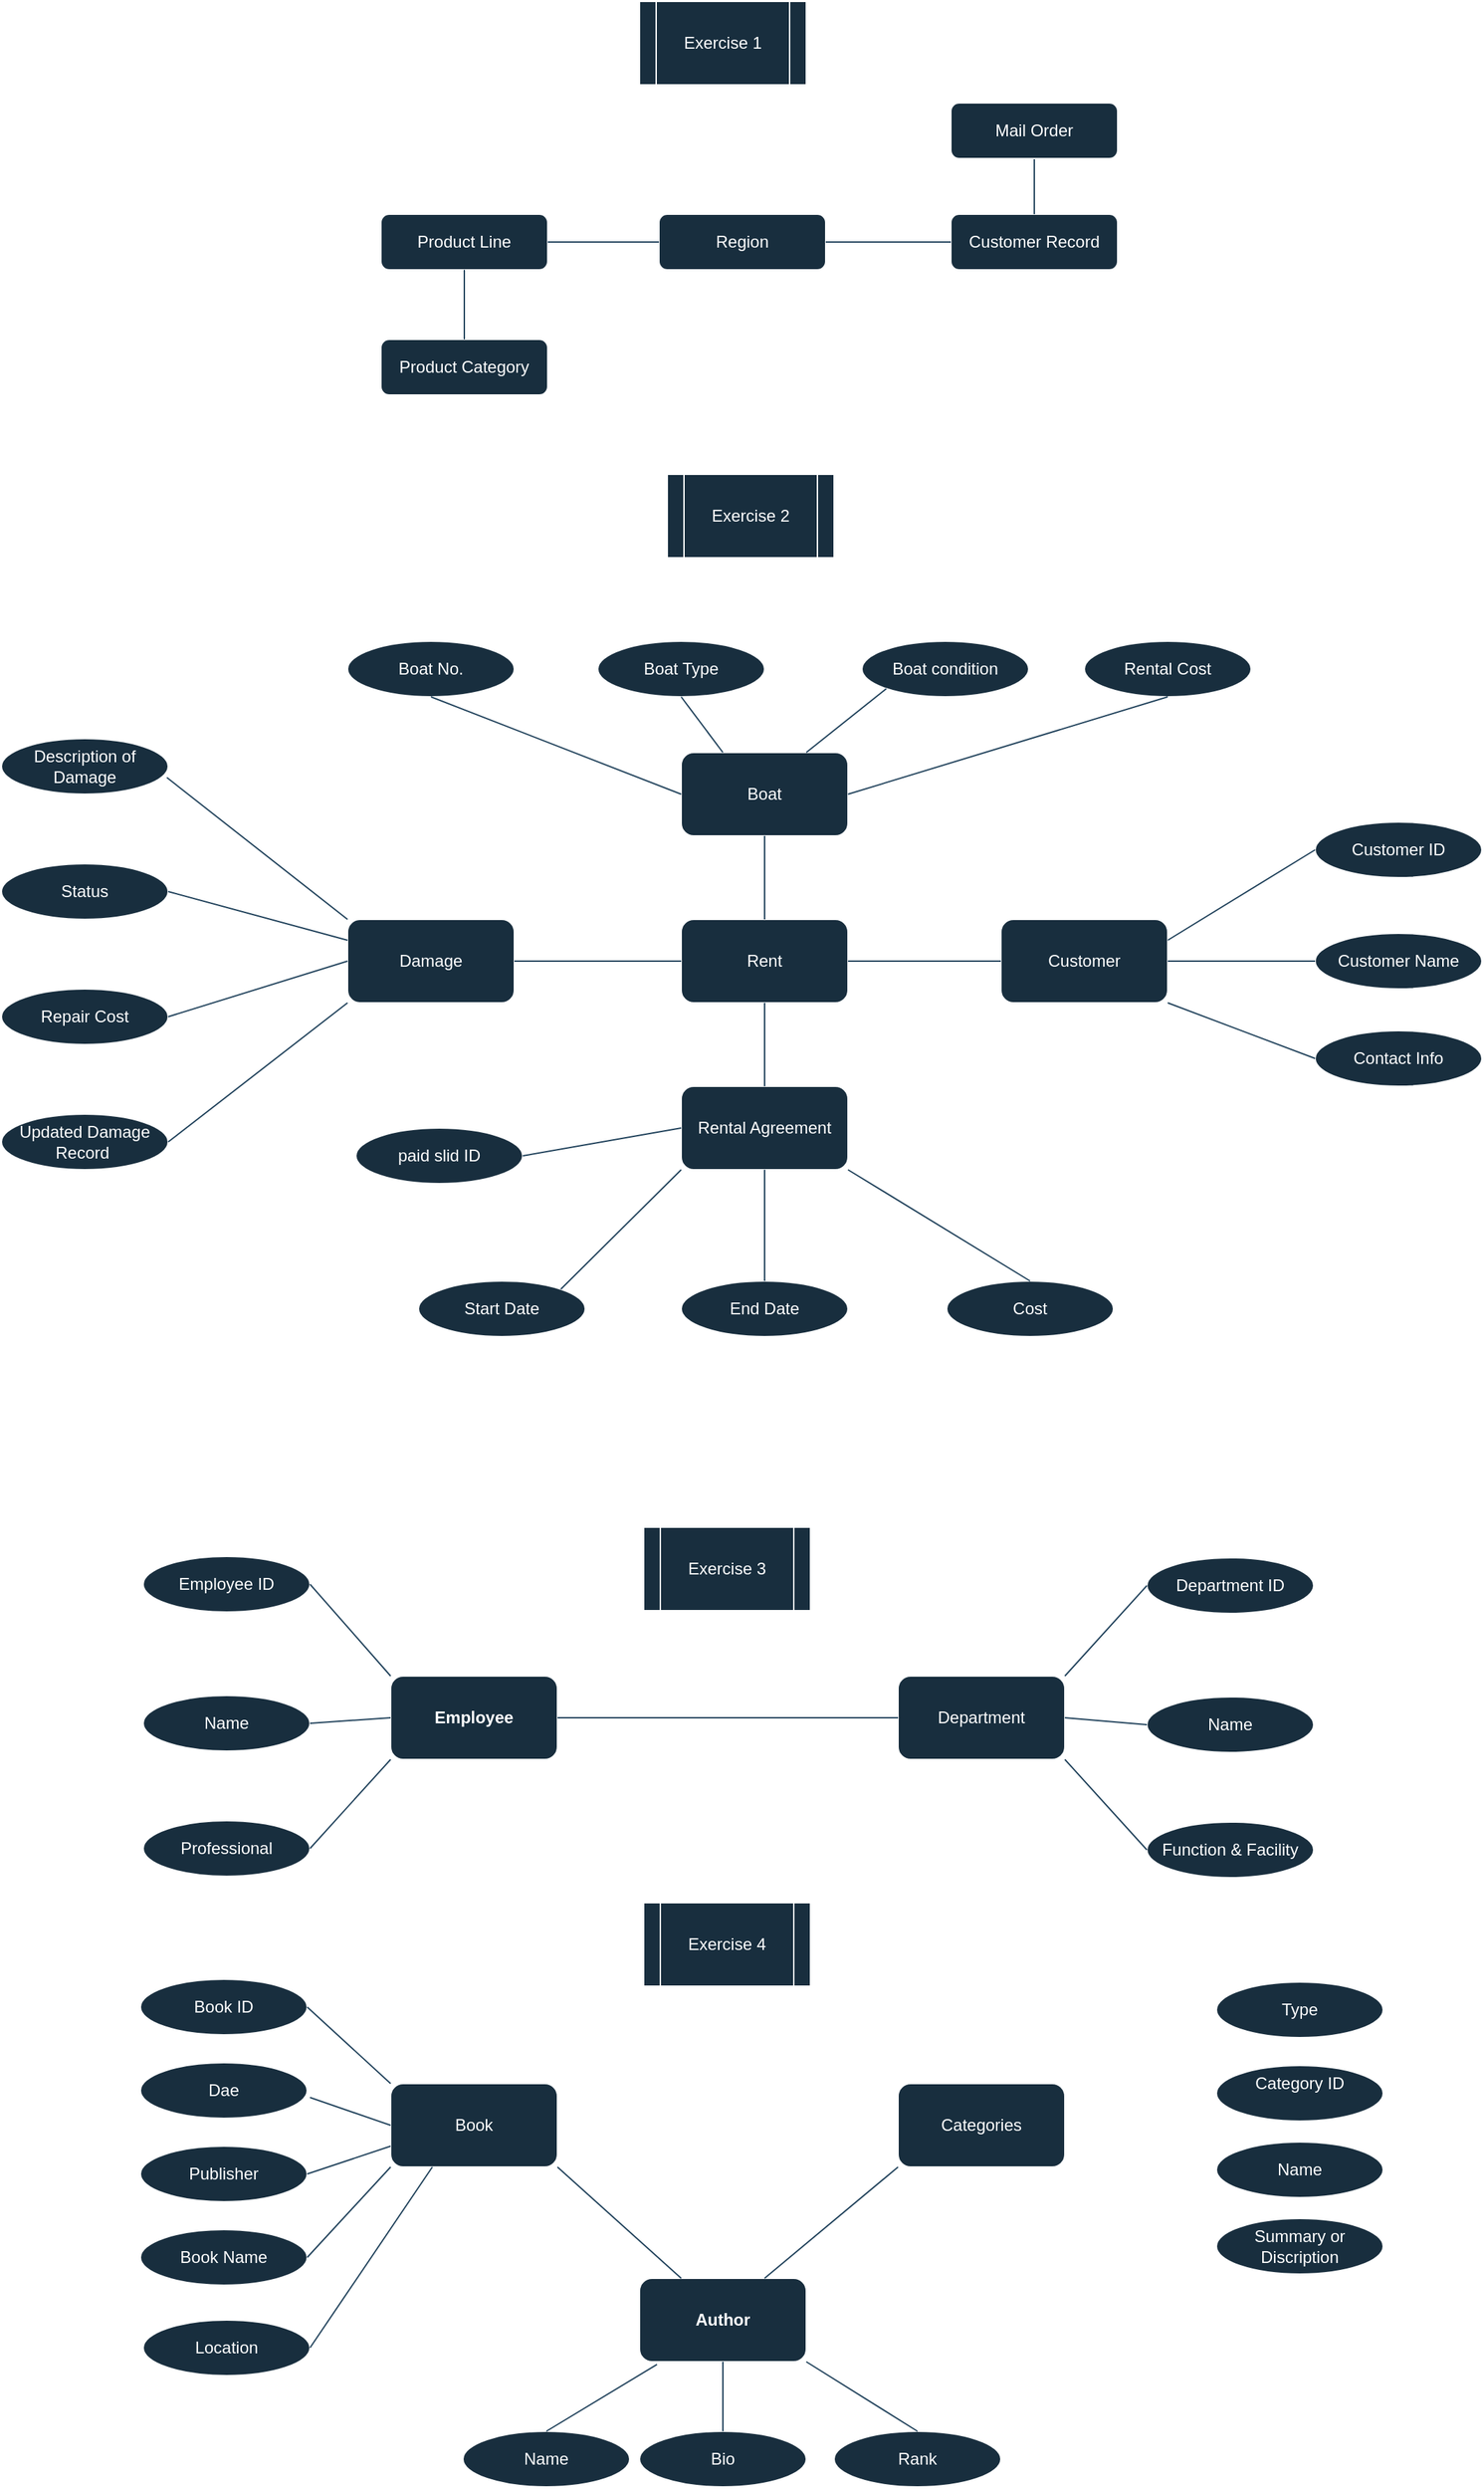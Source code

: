 <mxfile version="24.8.0">
  <diagram name="Page-1" id="klo_Bzn-Bg5V2KO_gkcz">
    <mxGraphModel dx="1575" dy="858" grid="1" gridSize="10" guides="1" tooltips="1" connect="1" arrows="1" fold="1" page="1" pageScale="1" pageWidth="690" pageHeight="980" math="0" shadow="0">
      <root>
        <mxCell id="0" />
        <mxCell id="1" parent="0" />
        <mxCell id="AMiND1HsdOc9jbaddb9c-1" value="Customer Record" style="rounded=1;whiteSpace=wrap;html=1;labelBackgroundColor=none;fillColor=#182E3E;strokeColor=#FFFFFF;fontColor=#FFFFFF;" parent="1" vertex="1">
          <mxGeometry x="851" y="176" width="120" height="40" as="geometry" />
        </mxCell>
        <mxCell id="AMiND1HsdOc9jbaddb9c-2" value="" style="endArrow=none;html=1;rounded=0;entryX=0.5;entryY=1;entryDx=0;entryDy=0;exitX=0.5;exitY=0;exitDx=0;exitDy=0;labelBackgroundColor=none;strokeColor=#23445D;fontColor=default;" parent="1" source="AMiND1HsdOc9jbaddb9c-1" target="AMiND1HsdOc9jbaddb9c-4" edge="1">
          <mxGeometry width="50" height="50" relative="1" as="geometry">
            <mxPoint x="821" y="256" as="sourcePoint" />
            <mxPoint x="881" y="246" as="targetPoint" />
          </mxGeometry>
        </mxCell>
        <mxCell id="AMiND1HsdOc9jbaddb9c-4" value="Mail Order" style="rounded=1;whiteSpace=wrap;html=1;labelBackgroundColor=none;fillColor=#182E3E;strokeColor=#FFFFFF;fontColor=#FFFFFF;" parent="1" vertex="1">
          <mxGeometry x="851" y="96" width="120" height="40" as="geometry" />
        </mxCell>
        <mxCell id="AMiND1HsdOc9jbaddb9c-6" value="Region" style="rounded=1;whiteSpace=wrap;html=1;labelBackgroundColor=none;fillColor=#182E3E;strokeColor=#FFFFFF;fontColor=#FFFFFF;" parent="1" vertex="1">
          <mxGeometry x="641" y="176" width="120" height="40" as="geometry" />
        </mxCell>
        <mxCell id="AMiND1HsdOc9jbaddb9c-7" value="Product Line" style="rounded=1;whiteSpace=wrap;html=1;labelBackgroundColor=none;fillColor=#182E3E;strokeColor=#FFFFFF;fontColor=#FFFFFF;" parent="1" vertex="1">
          <mxGeometry x="441" y="176" width="120" height="40" as="geometry" />
        </mxCell>
        <mxCell id="AMiND1HsdOc9jbaddb9c-8" value="Product Category" style="rounded=1;whiteSpace=wrap;html=1;labelBackgroundColor=none;fillColor=#182E3E;strokeColor=#FFFFFF;fontColor=#FFFFFF;" parent="1" vertex="1">
          <mxGeometry x="441" y="266" width="120" height="40" as="geometry" />
        </mxCell>
        <mxCell id="AMiND1HsdOc9jbaddb9c-10" value="" style="endArrow=none;html=1;rounded=0;exitX=1;exitY=0.5;exitDx=0;exitDy=0;entryX=0;entryY=0.5;entryDx=0;entryDy=0;labelBackgroundColor=none;strokeColor=#23445D;fontColor=default;" parent="1" source="AMiND1HsdOc9jbaddb9c-6" target="AMiND1HsdOc9jbaddb9c-1" edge="1">
          <mxGeometry width="50" height="50" relative="1" as="geometry">
            <mxPoint x="551" y="216" as="sourcePoint" />
            <mxPoint x="661" y="226" as="targetPoint" />
          </mxGeometry>
        </mxCell>
        <mxCell id="AMiND1HsdOc9jbaddb9c-11" value="" style="endArrow=none;html=1;rounded=0;exitX=1;exitY=0.5;exitDx=0;exitDy=0;entryX=0;entryY=0.5;entryDx=0;entryDy=0;labelBackgroundColor=none;strokeColor=#23445D;fontColor=default;" parent="1" source="AMiND1HsdOc9jbaddb9c-7" target="AMiND1HsdOc9jbaddb9c-6" edge="1">
          <mxGeometry width="50" height="50" relative="1" as="geometry">
            <mxPoint x="601" y="106" as="sourcePoint" />
            <mxPoint x="731" y="126" as="targetPoint" />
          </mxGeometry>
        </mxCell>
        <mxCell id="AMiND1HsdOc9jbaddb9c-12" value="" style="endArrow=none;html=1;rounded=0;exitX=0.5;exitY=0;exitDx=0;exitDy=0;entryX=0.5;entryY=1;entryDx=0;entryDy=0;labelBackgroundColor=none;strokeColor=#23445D;fontColor=default;" parent="1" source="AMiND1HsdOc9jbaddb9c-8" target="AMiND1HsdOc9jbaddb9c-7" edge="1">
          <mxGeometry width="50" height="50" relative="1" as="geometry">
            <mxPoint x="641" y="216" as="sourcePoint" />
            <mxPoint x="691" y="166" as="targetPoint" />
          </mxGeometry>
        </mxCell>
        <mxCell id="rk3sRVSPMbLwWAMb_aRA-1" value="Exercise 1" style="shape=process;whiteSpace=wrap;html=1;backgroundOutline=1;labelBackgroundColor=none;fillColor=#182E3E;strokeColor=#FFFFFF;fontColor=#FFFFFF;" vertex="1" parent="1">
          <mxGeometry x="627" y="23" width="120" height="60" as="geometry" />
        </mxCell>
        <mxCell id="rk3sRVSPMbLwWAMb_aRA-2" value="Exercise 2" style="shape=process;whiteSpace=wrap;html=1;backgroundOutline=1;labelBackgroundColor=none;fillColor=#182E3E;strokeColor=#FFFFFF;fontColor=#FFFFFF;" vertex="1" parent="1">
          <mxGeometry x="647" y="363" width="120" height="60" as="geometry" />
        </mxCell>
        <mxCell id="rk3sRVSPMbLwWAMb_aRA-6" value="Rent" style="rounded=1;whiteSpace=wrap;html=1;labelBackgroundColor=none;fillColor=#182E3E;strokeColor=#FFFFFF;fontColor=#FFFFFF;" vertex="1" parent="1">
          <mxGeometry x="657" y="683" width="120" height="60" as="geometry" />
        </mxCell>
        <mxCell id="rk3sRVSPMbLwWAMb_aRA-7" value="Damage" style="rounded=1;whiteSpace=wrap;html=1;labelBackgroundColor=none;fillColor=#182E3E;strokeColor=#FFFFFF;fontColor=#FFFFFF;" vertex="1" parent="1">
          <mxGeometry x="417" y="683" width="120" height="60" as="geometry" />
        </mxCell>
        <mxCell id="rk3sRVSPMbLwWAMb_aRA-8" value="Customer" style="rounded=1;whiteSpace=wrap;html=1;labelBackgroundColor=none;fillColor=#182E3E;strokeColor=#FFFFFF;fontColor=#FFFFFF;" vertex="1" parent="1">
          <mxGeometry x="887" y="683" width="120" height="60" as="geometry" />
        </mxCell>
        <mxCell id="rk3sRVSPMbLwWAMb_aRA-9" value="Boat" style="rounded=1;whiteSpace=wrap;html=1;labelBackgroundColor=none;fillColor=#182E3E;strokeColor=#FFFFFF;fontColor=#FFFFFF;" vertex="1" parent="1">
          <mxGeometry x="657" y="563" width="120" height="60" as="geometry" />
        </mxCell>
        <mxCell id="rk3sRVSPMbLwWAMb_aRA-11" value="" style="endArrow=none;html=1;rounded=0;entryX=0.5;entryY=0;entryDx=0;entryDy=0;exitX=0.5;exitY=1;exitDx=0;exitDy=0;labelBackgroundColor=none;strokeColor=#23445D;fontColor=default;" edge="1" parent="1" source="rk3sRVSPMbLwWAMb_aRA-9" target="rk3sRVSPMbLwWAMb_aRA-6">
          <mxGeometry width="50" height="50" relative="1" as="geometry">
            <mxPoint x="747" y="573" as="sourcePoint" />
            <mxPoint x="797" y="523" as="targetPoint" />
          </mxGeometry>
        </mxCell>
        <mxCell id="rk3sRVSPMbLwWAMb_aRA-12" value="" style="endArrow=none;html=1;rounded=0;entryX=1;entryY=0.5;entryDx=0;entryDy=0;exitX=0;exitY=0.5;exitDx=0;exitDy=0;labelBackgroundColor=none;strokeColor=#23445D;fontColor=default;" edge="1" parent="1" source="rk3sRVSPMbLwWAMb_aRA-6" target="rk3sRVSPMbLwWAMb_aRA-7">
          <mxGeometry width="50" height="50" relative="1" as="geometry">
            <mxPoint x="727" y="633" as="sourcePoint" />
            <mxPoint x="727" y="693" as="targetPoint" />
          </mxGeometry>
        </mxCell>
        <mxCell id="rk3sRVSPMbLwWAMb_aRA-13" value="" style="endArrow=none;html=1;rounded=0;entryX=0;entryY=0.5;entryDx=0;entryDy=0;exitX=1;exitY=0.5;exitDx=0;exitDy=0;labelBackgroundColor=none;strokeColor=#23445D;fontColor=default;" edge="1" parent="1" source="rk3sRVSPMbLwWAMb_aRA-6" target="rk3sRVSPMbLwWAMb_aRA-8">
          <mxGeometry width="50" height="50" relative="1" as="geometry">
            <mxPoint x="737" y="643" as="sourcePoint" />
            <mxPoint x="737" y="703" as="targetPoint" />
          </mxGeometry>
        </mxCell>
        <mxCell id="rk3sRVSPMbLwWAMb_aRA-14" value="Rental Agreement" style="rounded=1;whiteSpace=wrap;html=1;labelBackgroundColor=none;fillColor=#182E3E;strokeColor=#FFFFFF;fontColor=#FFFFFF;" vertex="1" parent="1">
          <mxGeometry x="657" y="803" width="120" height="60" as="geometry" />
        </mxCell>
        <mxCell id="rk3sRVSPMbLwWAMb_aRA-15" value="" style="endArrow=none;html=1;rounded=0;entryX=0.5;entryY=0;entryDx=0;entryDy=0;exitX=0.5;exitY=1;exitDx=0;exitDy=0;labelBackgroundColor=none;strokeColor=#23445D;fontColor=default;" edge="1" parent="1" source="rk3sRVSPMbLwWAMb_aRA-6" target="rk3sRVSPMbLwWAMb_aRA-14">
          <mxGeometry width="50" height="50" relative="1" as="geometry">
            <mxPoint x="727" y="633" as="sourcePoint" />
            <mxPoint x="727" y="693" as="targetPoint" />
          </mxGeometry>
        </mxCell>
        <mxCell id="rk3sRVSPMbLwWAMb_aRA-17" value="Boat condition" style="ellipse;whiteSpace=wrap;html=1;labelBackgroundColor=none;fillColor=#182E3E;strokeColor=#FFFFFF;fontColor=#FFFFFF;" vertex="1" parent="1">
          <mxGeometry x="787" y="483" width="120" height="40" as="geometry" />
        </mxCell>
        <mxCell id="rk3sRVSPMbLwWAMb_aRA-20" value="Boat Type" style="ellipse;whiteSpace=wrap;html=1;labelBackgroundColor=none;fillColor=#182E3E;strokeColor=#FFFFFF;fontColor=#FFFFFF;" vertex="1" parent="1">
          <mxGeometry x="597" y="483" width="120" height="40" as="geometry" />
        </mxCell>
        <mxCell id="rk3sRVSPMbLwWAMb_aRA-21" value="Boat No." style="ellipse;whiteSpace=wrap;html=1;labelBackgroundColor=none;fillColor=#182E3E;strokeColor=#FFFFFF;fontColor=#FFFFFF;" vertex="1" parent="1">
          <mxGeometry x="417" y="483" width="120" height="40" as="geometry" />
        </mxCell>
        <mxCell id="rk3sRVSPMbLwWAMb_aRA-22" value="Rental Cost" style="ellipse;whiteSpace=wrap;html=1;labelBackgroundColor=none;fillColor=#182E3E;strokeColor=#FFFFFF;fontColor=#FFFFFF;" vertex="1" parent="1">
          <mxGeometry x="947" y="483" width="120" height="40" as="geometry" />
        </mxCell>
        <mxCell id="rk3sRVSPMbLwWAMb_aRA-23" value="" style="endArrow=none;html=1;rounded=0;exitX=0.5;exitY=1;exitDx=0;exitDy=0;entryX=0;entryY=0.5;entryDx=0;entryDy=0;labelBackgroundColor=none;strokeColor=#23445D;fontColor=default;" edge="1" parent="1" source="rk3sRVSPMbLwWAMb_aRA-21" target="rk3sRVSPMbLwWAMb_aRA-9">
          <mxGeometry width="50" height="50" relative="1" as="geometry">
            <mxPoint x="747" y="623" as="sourcePoint" />
            <mxPoint x="797" y="573" as="targetPoint" />
          </mxGeometry>
        </mxCell>
        <mxCell id="rk3sRVSPMbLwWAMb_aRA-24" value="" style="endArrow=none;html=1;rounded=0;exitX=0.5;exitY=1;exitDx=0;exitDy=0;entryX=0.25;entryY=0;entryDx=0;entryDy=0;labelBackgroundColor=none;strokeColor=#23445D;fontColor=default;" edge="1" parent="1" source="rk3sRVSPMbLwWAMb_aRA-20" target="rk3sRVSPMbLwWAMb_aRA-9">
          <mxGeometry width="50" height="50" relative="1" as="geometry">
            <mxPoint x="526" y="533" as="sourcePoint" />
            <mxPoint x="667" y="603" as="targetPoint" />
          </mxGeometry>
        </mxCell>
        <mxCell id="rk3sRVSPMbLwWAMb_aRA-25" value="" style="endArrow=none;html=1;rounded=0;exitX=0.75;exitY=0;exitDx=0;exitDy=0;entryX=0;entryY=1;entryDx=0;entryDy=0;labelBackgroundColor=none;strokeColor=#23445D;fontColor=default;" edge="1" parent="1" source="rk3sRVSPMbLwWAMb_aRA-9" target="rk3sRVSPMbLwWAMb_aRA-17">
          <mxGeometry width="50" height="50" relative="1" as="geometry">
            <mxPoint x="536" y="543" as="sourcePoint" />
            <mxPoint x="677" y="613" as="targetPoint" />
          </mxGeometry>
        </mxCell>
        <mxCell id="rk3sRVSPMbLwWAMb_aRA-26" value="" style="endArrow=none;html=1;rounded=0;exitX=1;exitY=0.5;exitDx=0;exitDy=0;entryX=0.5;entryY=1;entryDx=0;entryDy=0;labelBackgroundColor=none;strokeColor=#23445D;fontColor=default;" edge="1" parent="1" source="rk3sRVSPMbLwWAMb_aRA-9" target="rk3sRVSPMbLwWAMb_aRA-22">
          <mxGeometry width="50" height="50" relative="1" as="geometry">
            <mxPoint x="546" y="553" as="sourcePoint" />
            <mxPoint x="687" y="623" as="targetPoint" />
          </mxGeometry>
        </mxCell>
        <mxCell id="rk3sRVSPMbLwWAMb_aRA-28" value="Description of Damage" style="ellipse;whiteSpace=wrap;html=1;labelBackgroundColor=none;fillColor=#182E3E;strokeColor=#FFFFFF;fontColor=#FFFFFF;" vertex="1" parent="1">
          <mxGeometry x="168" y="553" width="120" height="40" as="geometry" />
        </mxCell>
        <mxCell id="rk3sRVSPMbLwWAMb_aRA-29" value="Updated Damage Record&amp;nbsp;" style="ellipse;whiteSpace=wrap;html=1;labelBackgroundColor=none;fillColor=#182E3E;strokeColor=#FFFFFF;fontColor=#FFFFFF;" vertex="1" parent="1">
          <mxGeometry x="168" y="823" width="120" height="40" as="geometry" />
        </mxCell>
        <mxCell id="rk3sRVSPMbLwWAMb_aRA-30" value="Status" style="ellipse;whiteSpace=wrap;html=1;labelBackgroundColor=none;fillColor=#182E3E;strokeColor=#FFFFFF;fontColor=#FFFFFF;" vertex="1" parent="1">
          <mxGeometry x="168" y="643" width="120" height="40" as="geometry" />
        </mxCell>
        <mxCell id="rk3sRVSPMbLwWAMb_aRA-31" value="Repair Cost" style="ellipse;whiteSpace=wrap;html=1;labelBackgroundColor=none;fillColor=#182E3E;strokeColor=#FFFFFF;fontColor=#FFFFFF;" vertex="1" parent="1">
          <mxGeometry x="168" y="733" width="120" height="40" as="geometry" />
        </mxCell>
        <mxCell id="rk3sRVSPMbLwWAMb_aRA-32" value="" style="endArrow=none;html=1;rounded=0;exitX=0.992;exitY=0.7;exitDx=0;exitDy=0;exitPerimeter=0;entryX=0;entryY=0;entryDx=0;entryDy=0;labelBackgroundColor=none;strokeColor=#23445D;fontColor=default;" edge="1" parent="1" source="rk3sRVSPMbLwWAMb_aRA-28" target="rk3sRVSPMbLwWAMb_aRA-7">
          <mxGeometry width="50" height="50" relative="1" as="geometry">
            <mxPoint x="578" y="683" as="sourcePoint" />
            <mxPoint x="628" y="633" as="targetPoint" />
          </mxGeometry>
        </mxCell>
        <mxCell id="rk3sRVSPMbLwWAMb_aRA-33" value="" style="endArrow=none;html=1;rounded=0;exitX=1;exitY=0.5;exitDx=0;exitDy=0;entryX=0;entryY=0.25;entryDx=0;entryDy=0;labelBackgroundColor=none;strokeColor=#23445D;fontColor=default;" edge="1" parent="1" source="rk3sRVSPMbLwWAMb_aRA-30" target="rk3sRVSPMbLwWAMb_aRA-7">
          <mxGeometry width="50" height="50" relative="1" as="geometry">
            <mxPoint x="297" y="591" as="sourcePoint" />
            <mxPoint x="427" y="693" as="targetPoint" />
          </mxGeometry>
        </mxCell>
        <mxCell id="rk3sRVSPMbLwWAMb_aRA-34" value="" style="endArrow=none;html=1;rounded=0;entryX=0;entryY=0.5;entryDx=0;entryDy=0;exitX=1;exitY=0.5;exitDx=0;exitDy=0;labelBackgroundColor=none;strokeColor=#23445D;fontColor=default;" edge="1" parent="1" source="rk3sRVSPMbLwWAMb_aRA-31" target="rk3sRVSPMbLwWAMb_aRA-7">
          <mxGeometry width="50" height="50" relative="1" as="geometry">
            <mxPoint x="307" y="601" as="sourcePoint" />
            <mxPoint x="437" y="703" as="targetPoint" />
          </mxGeometry>
        </mxCell>
        <mxCell id="rk3sRVSPMbLwWAMb_aRA-35" value="" style="endArrow=none;html=1;rounded=0;exitX=1;exitY=0.5;exitDx=0;exitDy=0;entryX=0;entryY=1;entryDx=0;entryDy=0;labelBackgroundColor=none;strokeColor=#23445D;fontColor=default;" edge="1" parent="1" source="rk3sRVSPMbLwWAMb_aRA-29" target="rk3sRVSPMbLwWAMb_aRA-7">
          <mxGeometry width="50" height="50" relative="1" as="geometry">
            <mxPoint x="317" y="611" as="sourcePoint" />
            <mxPoint x="447" y="713" as="targetPoint" />
          </mxGeometry>
        </mxCell>
        <mxCell id="rk3sRVSPMbLwWAMb_aRA-36" value="Start Date" style="ellipse;whiteSpace=wrap;html=1;labelBackgroundColor=none;fillColor=#182E3E;strokeColor=#FFFFFF;fontColor=#FFFFFF;" vertex="1" parent="1">
          <mxGeometry x="468" y="943" width="120" height="40" as="geometry" />
        </mxCell>
        <mxCell id="rk3sRVSPMbLwWAMb_aRA-37" value="paid slid ID" style="ellipse;whiteSpace=wrap;html=1;labelBackgroundColor=none;fillColor=#182E3E;strokeColor=#FFFFFF;fontColor=#FFFFFF;" vertex="1" parent="1">
          <mxGeometry x="423" y="833" width="120" height="40" as="geometry" />
        </mxCell>
        <mxCell id="rk3sRVSPMbLwWAMb_aRA-38" value="End Date" style="ellipse;whiteSpace=wrap;html=1;labelBackgroundColor=none;fillColor=#182E3E;strokeColor=#FFFFFF;fontColor=#FFFFFF;" vertex="1" parent="1">
          <mxGeometry x="657" y="943" width="120" height="40" as="geometry" />
        </mxCell>
        <mxCell id="rk3sRVSPMbLwWAMb_aRA-39" value="Cost" style="ellipse;whiteSpace=wrap;html=1;labelBackgroundColor=none;fillColor=#182E3E;strokeColor=#FFFFFF;fontColor=#FFFFFF;" vertex="1" parent="1">
          <mxGeometry x="848" y="943" width="120" height="40" as="geometry" />
        </mxCell>
        <mxCell id="rk3sRVSPMbLwWAMb_aRA-40" value="Customer Name" style="ellipse;whiteSpace=wrap;html=1;labelBackgroundColor=none;fillColor=#182E3E;strokeColor=#FFFFFF;fontColor=#FFFFFF;" vertex="1" parent="1">
          <mxGeometry x="1113" y="693" width="120" height="40" as="geometry" />
        </mxCell>
        <mxCell id="rk3sRVSPMbLwWAMb_aRA-41" value="Customer ID" style="ellipse;whiteSpace=wrap;html=1;labelBackgroundColor=none;fillColor=#182E3E;strokeColor=#FFFFFF;fontColor=#FFFFFF;" vertex="1" parent="1">
          <mxGeometry x="1113" y="613" width="120" height="40" as="geometry" />
        </mxCell>
        <mxCell id="rk3sRVSPMbLwWAMb_aRA-42" value="Contact Info" style="ellipse;whiteSpace=wrap;html=1;labelBackgroundColor=none;fillColor=#182E3E;strokeColor=#FFFFFF;fontColor=#FFFFFF;" vertex="1" parent="1">
          <mxGeometry x="1113" y="763" width="120" height="40" as="geometry" />
        </mxCell>
        <mxCell id="rk3sRVSPMbLwWAMb_aRA-44" value="" style="endArrow=none;html=1;rounded=0;entryX=0;entryY=0.5;entryDx=0;entryDy=0;exitX=1;exitY=0.25;exitDx=0;exitDy=0;labelBackgroundColor=none;strokeColor=#23445D;fontColor=default;" edge="1" parent="1" source="rk3sRVSPMbLwWAMb_aRA-8" target="rk3sRVSPMbLwWAMb_aRA-41">
          <mxGeometry width="50" height="50" relative="1" as="geometry">
            <mxPoint x="787" y="723" as="sourcePoint" />
            <mxPoint x="897" y="723" as="targetPoint" />
          </mxGeometry>
        </mxCell>
        <mxCell id="rk3sRVSPMbLwWAMb_aRA-45" value="" style="endArrow=none;html=1;rounded=0;entryX=0;entryY=0.5;entryDx=0;entryDy=0;exitX=1;exitY=0.5;exitDx=0;exitDy=0;labelBackgroundColor=none;strokeColor=#23445D;fontColor=default;" edge="1" parent="1" source="rk3sRVSPMbLwWAMb_aRA-8" target="rk3sRVSPMbLwWAMb_aRA-40">
          <mxGeometry width="50" height="50" relative="1" as="geometry">
            <mxPoint x="1008" y="683" as="sourcePoint" />
            <mxPoint x="1018" y="633" as="targetPoint" />
          </mxGeometry>
        </mxCell>
        <mxCell id="rk3sRVSPMbLwWAMb_aRA-46" value="" style="endArrow=none;html=1;rounded=0;entryX=0;entryY=0.5;entryDx=0;entryDy=0;exitX=1;exitY=1;exitDx=0;exitDy=0;labelBackgroundColor=none;strokeColor=#23445D;fontColor=default;" edge="1" parent="1" source="rk3sRVSPMbLwWAMb_aRA-8" target="rk3sRVSPMbLwWAMb_aRA-42">
          <mxGeometry width="50" height="50" relative="1" as="geometry">
            <mxPoint x="997" y="703" as="sourcePoint" />
            <mxPoint x="1028" y="643" as="targetPoint" />
          </mxGeometry>
        </mxCell>
        <mxCell id="rk3sRVSPMbLwWAMb_aRA-48" value="" style="endArrow=none;html=1;rounded=0;entryX=0.5;entryY=0;entryDx=0;entryDy=0;exitX=1;exitY=1;exitDx=0;exitDy=0;labelBackgroundColor=none;strokeColor=#23445D;fontColor=default;" edge="1" parent="1" source="rk3sRVSPMbLwWAMb_aRA-14" target="rk3sRVSPMbLwWAMb_aRA-39">
          <mxGeometry width="50" height="50" relative="1" as="geometry">
            <mxPoint x="1017" y="753" as="sourcePoint" />
            <mxPoint x="1128" y="823" as="targetPoint" />
          </mxGeometry>
        </mxCell>
        <mxCell id="rk3sRVSPMbLwWAMb_aRA-49" value="" style="endArrow=none;html=1;rounded=0;entryX=0.5;entryY=0;entryDx=0;entryDy=0;exitX=0.5;exitY=1;exitDx=0;exitDy=0;labelBackgroundColor=none;strokeColor=#23445D;fontColor=default;" edge="1" parent="1" source="rk3sRVSPMbLwWAMb_aRA-14" target="rk3sRVSPMbLwWAMb_aRA-38">
          <mxGeometry width="50" height="50" relative="1" as="geometry">
            <mxPoint x="787" y="873" as="sourcePoint" />
            <mxPoint x="918" y="953" as="targetPoint" />
          </mxGeometry>
        </mxCell>
        <mxCell id="rk3sRVSPMbLwWAMb_aRA-50" value="" style="endArrow=none;html=1;rounded=0;entryX=1;entryY=0;entryDx=0;entryDy=0;exitX=0;exitY=1;exitDx=0;exitDy=0;labelBackgroundColor=none;strokeColor=#23445D;fontColor=default;" edge="1" parent="1" source="rk3sRVSPMbLwWAMb_aRA-14" target="rk3sRVSPMbLwWAMb_aRA-36">
          <mxGeometry width="50" height="50" relative="1" as="geometry">
            <mxPoint x="797" y="883" as="sourcePoint" />
            <mxPoint x="928" y="963" as="targetPoint" />
          </mxGeometry>
        </mxCell>
        <mxCell id="rk3sRVSPMbLwWAMb_aRA-51" value="" style="endArrow=none;html=1;rounded=0;entryX=0;entryY=0.5;entryDx=0;entryDy=0;exitX=1;exitY=0.5;exitDx=0;exitDy=0;labelBackgroundColor=none;strokeColor=#23445D;fontColor=default;" edge="1" parent="1" source="rk3sRVSPMbLwWAMb_aRA-37" target="rk3sRVSPMbLwWAMb_aRA-14">
          <mxGeometry width="50" height="50" relative="1" as="geometry">
            <mxPoint x="807" y="893" as="sourcePoint" />
            <mxPoint x="938" y="973" as="targetPoint" />
          </mxGeometry>
        </mxCell>
        <mxCell id="rk3sRVSPMbLwWAMb_aRA-54" value="Exercise 3" style="shape=process;whiteSpace=wrap;html=1;backgroundOutline=1;strokeColor=#FFFFFF;fontColor=#FFFFFF;fillColor=#182E3E;" vertex="1" parent="1">
          <mxGeometry x="630" y="1120" width="120" height="60" as="geometry" />
        </mxCell>
        <mxCell id="rk3sRVSPMbLwWAMb_aRA-55" value="&lt;strong&gt;Employee&lt;/strong&gt;" style="rounded=1;whiteSpace=wrap;html=1;strokeColor=#FFFFFF;fontColor=#FFFFFF;fillColor=#182E3E;" vertex="1" parent="1">
          <mxGeometry x="448" y="1227" width="120" height="60" as="geometry" />
        </mxCell>
        <mxCell id="rk3sRVSPMbLwWAMb_aRA-56" value="Department" style="rounded=1;whiteSpace=wrap;html=1;strokeColor=#FFFFFF;fontColor=#FFFFFF;fillColor=#182E3E;" vertex="1" parent="1">
          <mxGeometry x="813" y="1227" width="120" height="60" as="geometry" />
        </mxCell>
        <mxCell id="rk3sRVSPMbLwWAMb_aRA-57" value="" style="endArrow=none;html=1;rounded=0;strokeColor=#23445D;exitX=1;exitY=0.5;exitDx=0;exitDy=0;entryX=0;entryY=0.5;entryDx=0;entryDy=0;" edge="1" parent="1" source="rk3sRVSPMbLwWAMb_aRA-55" target="rk3sRVSPMbLwWAMb_aRA-56">
          <mxGeometry width="50" height="50" relative="1" as="geometry">
            <mxPoint x="635" y="1170" as="sourcePoint" />
            <mxPoint x="685" y="1120" as="targetPoint" />
          </mxGeometry>
        </mxCell>
        <mxCell id="rk3sRVSPMbLwWAMb_aRA-59" value="Employee ID" style="ellipse;whiteSpace=wrap;html=1;strokeColor=#FFFFFF;fontColor=#FFFFFF;fillColor=#182E3E;" vertex="1" parent="1">
          <mxGeometry x="270" y="1141" width="120" height="40" as="geometry" />
        </mxCell>
        <mxCell id="rk3sRVSPMbLwWAMb_aRA-60" value="Name" style="ellipse;whiteSpace=wrap;html=1;strokeColor=#FFFFFF;fontColor=#FFFFFF;fillColor=#182E3E;" vertex="1" parent="1">
          <mxGeometry x="270" y="1241" width="120" height="40" as="geometry" />
        </mxCell>
        <mxCell id="rk3sRVSPMbLwWAMb_aRA-61" value="Professional" style="ellipse;whiteSpace=wrap;html=1;strokeColor=#FFFFFF;fontColor=#FFFFFF;fillColor=#182E3E;" vertex="1" parent="1">
          <mxGeometry x="270" y="1331" width="120" height="40" as="geometry" />
        </mxCell>
        <mxCell id="rk3sRVSPMbLwWAMb_aRA-62" value="Department ID" style="ellipse;whiteSpace=wrap;html=1;strokeColor=#FFFFFF;fontColor=#FFFFFF;fillColor=#182E3E;" vertex="1" parent="1">
          <mxGeometry x="992" y="1142" width="120" height="40" as="geometry" />
        </mxCell>
        <mxCell id="rk3sRVSPMbLwWAMb_aRA-63" value="Name" style="ellipse;whiteSpace=wrap;html=1;strokeColor=#FFFFFF;fontColor=#FFFFFF;fillColor=#182E3E;" vertex="1" parent="1">
          <mxGeometry x="992" y="1242" width="120" height="40" as="geometry" />
        </mxCell>
        <mxCell id="rk3sRVSPMbLwWAMb_aRA-64" value="Function &amp;amp; Facility" style="ellipse;whiteSpace=wrap;html=1;strokeColor=#FFFFFF;fontColor=#FFFFFF;fillColor=#182E3E;" vertex="1" parent="1">
          <mxGeometry x="992" y="1332" width="120" height="40" as="geometry" />
        </mxCell>
        <mxCell id="rk3sRVSPMbLwWAMb_aRA-65" value="" style="endArrow=none;html=1;rounded=0;entryX=1;entryY=0.5;entryDx=0;entryDy=0;exitX=0;exitY=0;exitDx=0;exitDy=0;labelBackgroundColor=none;strokeColor=#23445D;fontColor=default;" edge="1" parent="1" source="rk3sRVSPMbLwWAMb_aRA-55" target="rk3sRVSPMbLwWAMb_aRA-59">
          <mxGeometry width="50" height="50" relative="1" as="geometry">
            <mxPoint x="667" y="873" as="sourcePoint" />
            <mxPoint x="580" y="959" as="targetPoint" />
          </mxGeometry>
        </mxCell>
        <mxCell id="rk3sRVSPMbLwWAMb_aRA-66" value="" style="endArrow=none;html=1;rounded=0;entryX=1;entryY=0.5;entryDx=0;entryDy=0;exitX=0;exitY=0.5;exitDx=0;exitDy=0;labelBackgroundColor=none;strokeColor=#23445D;fontColor=default;" edge="1" parent="1" source="rk3sRVSPMbLwWAMb_aRA-55" target="rk3sRVSPMbLwWAMb_aRA-60">
          <mxGeometry width="50" height="50" relative="1" as="geometry">
            <mxPoint x="458" y="1237" as="sourcePoint" />
            <mxPoint x="400" y="1171" as="targetPoint" />
          </mxGeometry>
        </mxCell>
        <mxCell id="rk3sRVSPMbLwWAMb_aRA-67" value="" style="endArrow=none;html=1;rounded=0;entryX=1;entryY=0.5;entryDx=0;entryDy=0;exitX=0;exitY=1;exitDx=0;exitDy=0;labelBackgroundColor=none;strokeColor=#23445D;fontColor=default;" edge="1" parent="1" source="rk3sRVSPMbLwWAMb_aRA-55" target="rk3sRVSPMbLwWAMb_aRA-61">
          <mxGeometry width="50" height="50" relative="1" as="geometry">
            <mxPoint x="468" y="1247" as="sourcePoint" />
            <mxPoint x="410" y="1181" as="targetPoint" />
          </mxGeometry>
        </mxCell>
        <mxCell id="rk3sRVSPMbLwWAMb_aRA-68" value="" style="endArrow=none;html=1;rounded=0;entryX=1;entryY=0;entryDx=0;entryDy=0;exitX=0;exitY=0.5;exitDx=0;exitDy=0;labelBackgroundColor=none;strokeColor=#23445D;fontColor=default;" edge="1" parent="1" source="rk3sRVSPMbLwWAMb_aRA-62" target="rk3sRVSPMbLwWAMb_aRA-56">
          <mxGeometry width="50" height="50" relative="1" as="geometry">
            <mxPoint x="478" y="1257" as="sourcePoint" />
            <mxPoint x="420" y="1191" as="targetPoint" />
          </mxGeometry>
        </mxCell>
        <mxCell id="rk3sRVSPMbLwWAMb_aRA-69" value="" style="endArrow=none;html=1;rounded=0;entryX=1;entryY=0.5;entryDx=0;entryDy=0;exitX=0;exitY=0.5;exitDx=0;exitDy=0;labelBackgroundColor=none;strokeColor=#23445D;fontColor=default;" edge="1" parent="1" source="rk3sRVSPMbLwWAMb_aRA-63" target="rk3sRVSPMbLwWAMb_aRA-56">
          <mxGeometry width="50" height="50" relative="1" as="geometry">
            <mxPoint x="1002" y="1172" as="sourcePoint" />
            <mxPoint x="943" y="1237" as="targetPoint" />
          </mxGeometry>
        </mxCell>
        <mxCell id="rk3sRVSPMbLwWAMb_aRA-70" value="" style="endArrow=none;html=1;rounded=0;entryX=1;entryY=1;entryDx=0;entryDy=0;exitX=0;exitY=0.5;exitDx=0;exitDy=0;labelBackgroundColor=none;strokeColor=#23445D;fontColor=default;" edge="1" parent="1" source="rk3sRVSPMbLwWAMb_aRA-64" target="rk3sRVSPMbLwWAMb_aRA-56">
          <mxGeometry width="50" height="50" relative="1" as="geometry">
            <mxPoint x="1012" y="1182" as="sourcePoint" />
            <mxPoint x="953" y="1247" as="targetPoint" />
          </mxGeometry>
        </mxCell>
        <mxCell id="rk3sRVSPMbLwWAMb_aRA-71" value="Exercise 4" style="shape=process;whiteSpace=wrap;html=1;backgroundOutline=1;strokeColor=#FFFFFF;fontColor=#FFFFFF;fillColor=#182E3E;" vertex="1" parent="1">
          <mxGeometry x="630" y="1390" width="120" height="60" as="geometry" />
        </mxCell>
        <mxCell id="rk3sRVSPMbLwWAMb_aRA-73" value="Book" style="rounded=1;whiteSpace=wrap;html=1;strokeColor=#FFFFFF;fontColor=#FFFFFF;fillColor=#182E3E;" vertex="1" parent="1">
          <mxGeometry x="448" y="1520" width="120" height="60" as="geometry" />
        </mxCell>
        <mxCell id="rk3sRVSPMbLwWAMb_aRA-74" value="Categories" style="rounded=1;whiteSpace=wrap;html=1;strokeColor=#FFFFFF;fontColor=#FFFFFF;fillColor=#182E3E;" vertex="1" parent="1">
          <mxGeometry x="813" y="1520" width="120" height="60" as="geometry" />
        </mxCell>
        <mxCell id="rk3sRVSPMbLwWAMb_aRA-76" value="&lt;b&gt;Author&lt;/b&gt;" style="rounded=1;whiteSpace=wrap;html=1;strokeColor=#FFFFFF;fontColor=#FFFFFF;fillColor=#182E3E;" vertex="1" parent="1">
          <mxGeometry x="627" y="1660" width="120" height="60" as="geometry" />
        </mxCell>
        <mxCell id="rk3sRVSPMbLwWAMb_aRA-78" value="" style="endArrow=none;html=1;rounded=0;strokeColor=#23445D;exitX=1;exitY=1;exitDx=0;exitDy=0;entryX=0.25;entryY=0;entryDx=0;entryDy=0;" edge="1" parent="1" source="rk3sRVSPMbLwWAMb_aRA-73" target="rk3sRVSPMbLwWAMb_aRA-76">
          <mxGeometry width="50" height="50" relative="1" as="geometry">
            <mxPoint x="670" y="1480" as="sourcePoint" />
            <mxPoint x="720" y="1430" as="targetPoint" />
          </mxGeometry>
        </mxCell>
        <mxCell id="rk3sRVSPMbLwWAMb_aRA-79" value="" style="endArrow=none;html=1;rounded=0;strokeColor=#23445D;exitX=0.75;exitY=0;exitDx=0;exitDy=0;entryX=0;entryY=1;entryDx=0;entryDy=0;" edge="1" parent="1" source="rk3sRVSPMbLwWAMb_aRA-76" target="rk3sRVSPMbLwWAMb_aRA-74">
          <mxGeometry width="50" height="50" relative="1" as="geometry">
            <mxPoint x="578" y="1590" as="sourcePoint" />
            <mxPoint x="667" y="1670" as="targetPoint" />
          </mxGeometry>
        </mxCell>
        <mxCell id="rk3sRVSPMbLwWAMb_aRA-80" value="Publisher" style="ellipse;whiteSpace=wrap;html=1;strokeColor=#FFFFFF;fontColor=#FFFFFF;fillColor=#182E3E;" vertex="1" parent="1">
          <mxGeometry x="268" y="1565" width="120" height="40" as="geometry" />
        </mxCell>
        <mxCell id="rk3sRVSPMbLwWAMb_aRA-81" value="Dae" style="ellipse;whiteSpace=wrap;html=1;strokeColor=#FFFFFF;fontColor=#FFFFFF;fillColor=#182E3E;" vertex="1" parent="1">
          <mxGeometry x="268" y="1505" width="120" height="40" as="geometry" />
        </mxCell>
        <mxCell id="rk3sRVSPMbLwWAMb_aRA-82" value="Book ID" style="ellipse;whiteSpace=wrap;html=1;strokeColor=#FFFFFF;fontColor=#FFFFFF;fillColor=#182E3E;" vertex="1" parent="1">
          <mxGeometry x="268" y="1445" width="120" height="40" as="geometry" />
        </mxCell>
        <mxCell id="rk3sRVSPMbLwWAMb_aRA-83" value="Book Name" style="ellipse;whiteSpace=wrap;html=1;strokeColor=#FFFFFF;fontColor=#FFFFFF;fillColor=#182E3E;" vertex="1" parent="1">
          <mxGeometry x="268" y="1625" width="120" height="40" as="geometry" />
        </mxCell>
        <mxCell id="rk3sRVSPMbLwWAMb_aRA-84" value="" style="endArrow=none;html=1;rounded=0;strokeColor=#23445D;exitX=1;exitY=0.5;exitDx=0;exitDy=0;entryX=0;entryY=0;entryDx=0;entryDy=0;" edge="1" parent="1" source="rk3sRVSPMbLwWAMb_aRA-82" target="rk3sRVSPMbLwWAMb_aRA-73">
          <mxGeometry width="50" height="50" relative="1" as="geometry">
            <mxPoint x="670" y="1480" as="sourcePoint" />
            <mxPoint x="720" y="1430" as="targetPoint" />
          </mxGeometry>
        </mxCell>
        <mxCell id="rk3sRVSPMbLwWAMb_aRA-85" value="" style="endArrow=none;html=1;rounded=0;strokeColor=#23445D;entryX=0;entryY=0.5;entryDx=0;entryDy=0;" edge="1" parent="1" target="rk3sRVSPMbLwWAMb_aRA-73">
          <mxGeometry width="50" height="50" relative="1" as="geometry">
            <mxPoint x="390" y="1530" as="sourcePoint" />
            <mxPoint x="458" y="1530" as="targetPoint" />
          </mxGeometry>
        </mxCell>
        <mxCell id="rk3sRVSPMbLwWAMb_aRA-86" value="" style="endArrow=none;html=1;rounded=0;strokeColor=#23445D;exitX=1;exitY=0.5;exitDx=0;exitDy=0;entryX=0;entryY=0.75;entryDx=0;entryDy=0;" edge="1" parent="1" source="rk3sRVSPMbLwWAMb_aRA-80" target="rk3sRVSPMbLwWAMb_aRA-73">
          <mxGeometry width="50" height="50" relative="1" as="geometry">
            <mxPoint x="408" y="1485" as="sourcePoint" />
            <mxPoint x="468" y="1540" as="targetPoint" />
          </mxGeometry>
        </mxCell>
        <mxCell id="rk3sRVSPMbLwWAMb_aRA-87" value="" style="endArrow=none;html=1;rounded=0;strokeColor=#23445D;exitX=1;exitY=0.5;exitDx=0;exitDy=0;entryX=0;entryY=1;entryDx=0;entryDy=0;" edge="1" parent="1" source="rk3sRVSPMbLwWAMb_aRA-83" target="rk3sRVSPMbLwWAMb_aRA-73">
          <mxGeometry width="50" height="50" relative="1" as="geometry">
            <mxPoint x="418" y="1495" as="sourcePoint" />
            <mxPoint x="478" y="1550" as="targetPoint" />
          </mxGeometry>
        </mxCell>
        <mxCell id="rk3sRVSPMbLwWAMb_aRA-88" value="Location" style="ellipse;whiteSpace=wrap;html=1;strokeColor=#FFFFFF;fontColor=#FFFFFF;fillColor=#182E3E;" vertex="1" parent="1">
          <mxGeometry x="270" y="1690" width="120" height="40" as="geometry" />
        </mxCell>
        <mxCell id="rk3sRVSPMbLwWAMb_aRA-89" value="" style="endArrow=none;html=1;rounded=0;strokeColor=#23445D;exitX=1;exitY=0.5;exitDx=0;exitDy=0;entryX=0.25;entryY=1;entryDx=0;entryDy=0;" edge="1" parent="1" source="rk3sRVSPMbLwWAMb_aRA-88" target="rk3sRVSPMbLwWAMb_aRA-73">
          <mxGeometry width="50" height="50" relative="1" as="geometry">
            <mxPoint x="398" y="1655" as="sourcePoint" />
            <mxPoint x="458" y="1590" as="targetPoint" />
          </mxGeometry>
        </mxCell>
        <mxCell id="rk3sRVSPMbLwWAMb_aRA-90" value="Type" style="ellipse;whiteSpace=wrap;html=1;strokeColor=#FFFFFF;fontColor=#FFFFFF;fillColor=#182E3E;" vertex="1" parent="1">
          <mxGeometry x="1042" y="1447" width="120" height="40" as="geometry" />
        </mxCell>
        <mxCell id="rk3sRVSPMbLwWAMb_aRA-91" value="&#xa;Category ID&#xa;&#xa;" style="ellipse;whiteSpace=wrap;html=1;strokeColor=#FFFFFF;fontColor=#FFFFFF;fillColor=#182E3E;" vertex="1" parent="1">
          <mxGeometry x="1042" y="1507" width="120" height="40" as="geometry" />
        </mxCell>
        <mxCell id="rk3sRVSPMbLwWAMb_aRA-92" value="Name" style="ellipse;whiteSpace=wrap;html=1;strokeColor=#FFFFFF;fontColor=#FFFFFF;fillColor=#182E3E;" vertex="1" parent="1">
          <mxGeometry x="1042" y="1562" width="120" height="40" as="geometry" />
        </mxCell>
        <mxCell id="rk3sRVSPMbLwWAMb_aRA-93" value="Summary or Discription" style="ellipse;whiteSpace=wrap;html=1;strokeColor=#FFFFFF;fontColor=#FFFFFF;fillColor=#182E3E;" vertex="1" parent="1">
          <mxGeometry x="1042" y="1617" width="120" height="40" as="geometry" />
        </mxCell>
        <mxCell id="rk3sRVSPMbLwWAMb_aRA-95" value="Name" style="ellipse;whiteSpace=wrap;html=1;strokeColor=#FFFFFF;fontColor=#FFFFFF;fillColor=#182E3E;" vertex="1" parent="1">
          <mxGeometry x="500" y="1770" width="120" height="40" as="geometry" />
        </mxCell>
        <mxCell id="rk3sRVSPMbLwWAMb_aRA-96" value="Bio" style="ellipse;whiteSpace=wrap;html=1;strokeColor=#FFFFFF;fontColor=#FFFFFF;fillColor=#182E3E;" vertex="1" parent="1">
          <mxGeometry x="627" y="1770" width="120" height="40" as="geometry" />
        </mxCell>
        <mxCell id="rk3sRVSPMbLwWAMb_aRA-97" value="Rank" style="ellipse;whiteSpace=wrap;html=1;strokeColor=#FFFFFF;fontColor=#FFFFFF;fillColor=#182E3E;" vertex="1" parent="1">
          <mxGeometry x="767" y="1770" width="120" height="40" as="geometry" />
        </mxCell>
        <mxCell id="rk3sRVSPMbLwWAMb_aRA-98" value="" style="endArrow=none;html=1;rounded=0;strokeColor=#23445D;exitX=0.5;exitY=0;exitDx=0;exitDy=0;entryX=0.105;entryY=1.033;entryDx=0;entryDy=0;entryPerimeter=0;" edge="1" parent="1" source="rk3sRVSPMbLwWAMb_aRA-95" target="rk3sRVSPMbLwWAMb_aRA-76">
          <mxGeometry width="50" height="50" relative="1" as="geometry">
            <mxPoint x="670" y="1740" as="sourcePoint" />
            <mxPoint x="720" y="1690" as="targetPoint" />
          </mxGeometry>
        </mxCell>
        <mxCell id="rk3sRVSPMbLwWAMb_aRA-99" value="" style="endArrow=none;html=1;rounded=0;strokeColor=#23445D;exitX=0.5;exitY=0;exitDx=0;exitDy=0;entryX=0.5;entryY=1;entryDx=0;entryDy=0;" edge="1" parent="1" source="rk3sRVSPMbLwWAMb_aRA-96" target="rk3sRVSPMbLwWAMb_aRA-76">
          <mxGeometry width="50" height="50" relative="1" as="geometry">
            <mxPoint x="570" y="1780" as="sourcePoint" />
            <mxPoint x="650" y="1732" as="targetPoint" />
          </mxGeometry>
        </mxCell>
        <mxCell id="rk3sRVSPMbLwWAMb_aRA-100" value="" style="endArrow=none;html=1;rounded=0;strokeColor=#23445D;entryX=1;entryY=1;entryDx=0;entryDy=0;exitX=0.5;exitY=0;exitDx=0;exitDy=0;" edge="1" parent="1" source="rk3sRVSPMbLwWAMb_aRA-97" target="rk3sRVSPMbLwWAMb_aRA-76">
          <mxGeometry width="50" height="50" relative="1" as="geometry">
            <mxPoint x="810" y="1760" as="sourcePoint" />
            <mxPoint x="660" y="1742" as="targetPoint" />
          </mxGeometry>
        </mxCell>
      </root>
    </mxGraphModel>
  </diagram>
</mxfile>
